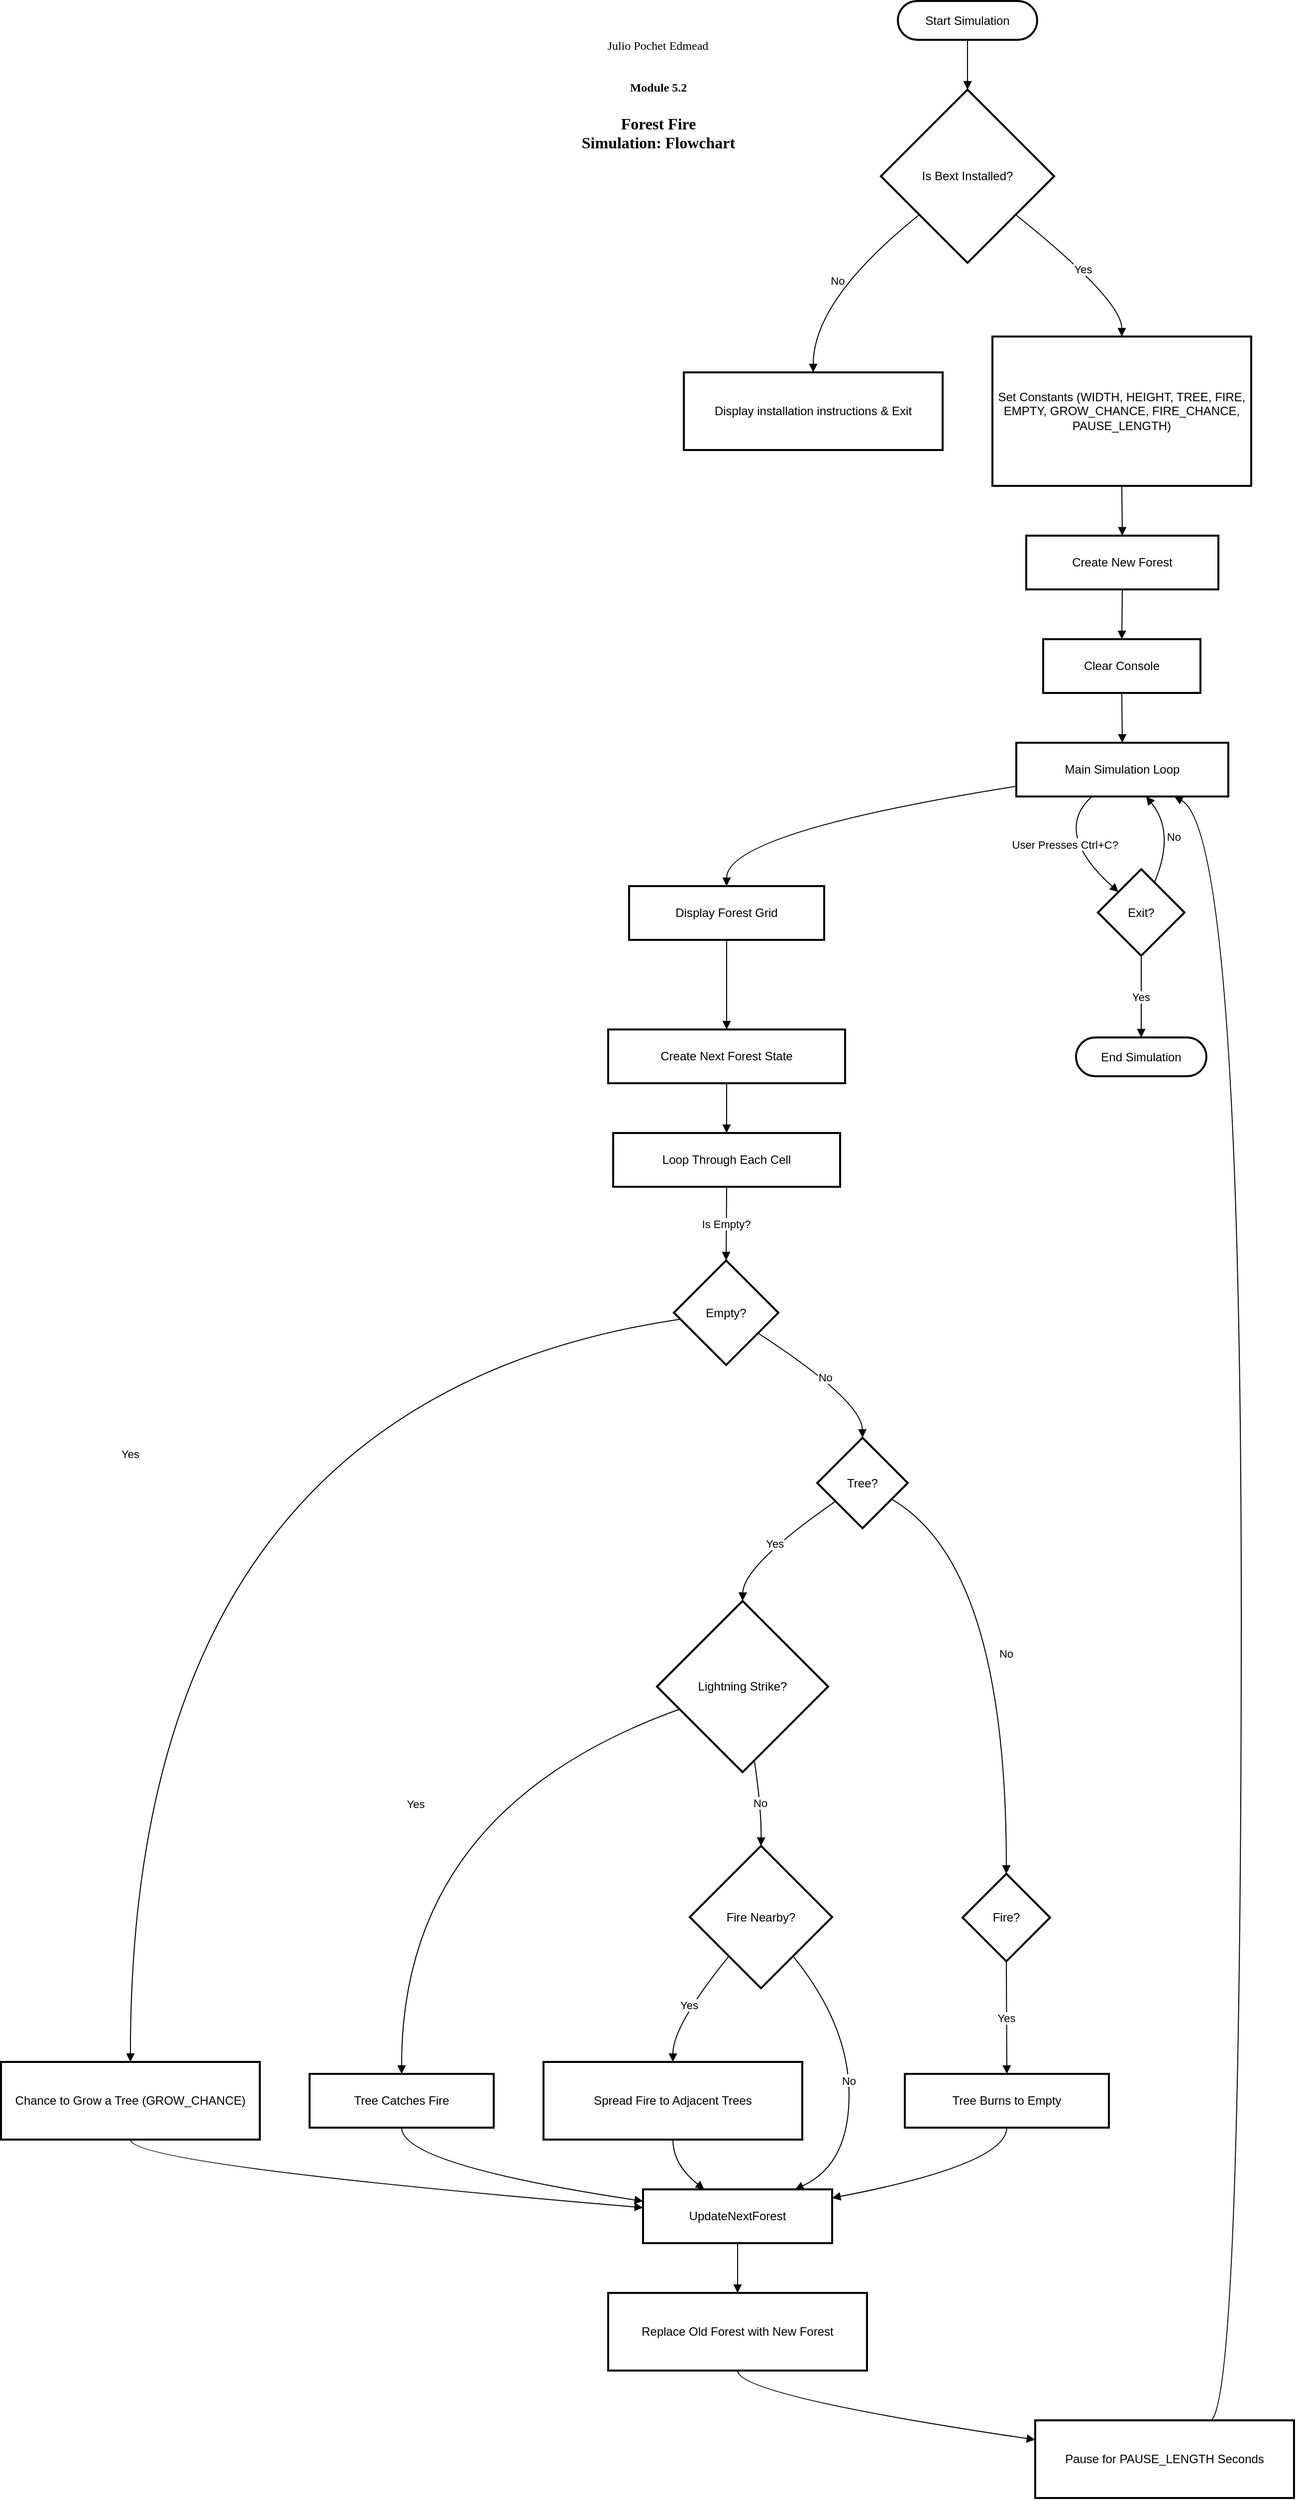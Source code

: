 <mxfile version="26.0.8">
  <diagram name="Page-1" id="M5w_tiqoEu-Er8kcB2RE">
    <mxGraphModel dx="2390" dy="1105" grid="1" gridSize="10" guides="1" tooltips="1" connect="1" arrows="1" fold="1" page="1" pageScale="1" pageWidth="1100" pageHeight="850" math="0" shadow="0">
      <root>
        <mxCell id="0" />
        <mxCell id="1" parent="0" />
        <mxCell id="KeG7oWH1lTcmquNV3ncV-1" value="Start Simulation" style="rounded=1;whiteSpace=wrap;arcSize=50;strokeWidth=2;" vertex="1" parent="1">
          <mxGeometry x="921" y="20" width="140" height="39" as="geometry" />
        </mxCell>
        <mxCell id="KeG7oWH1lTcmquNV3ncV-2" value="Is Bext Installed?" style="rhombus;strokeWidth=2;whiteSpace=wrap;" vertex="1" parent="1">
          <mxGeometry x="904" y="109" width="174" height="174" as="geometry" />
        </mxCell>
        <mxCell id="KeG7oWH1lTcmquNV3ncV-3" value="Display installation instructions &amp; Exit" style="whiteSpace=wrap;strokeWidth=2;" vertex="1" parent="1">
          <mxGeometry x="706" y="393" width="260" height="78" as="geometry" />
        </mxCell>
        <mxCell id="KeG7oWH1lTcmquNV3ncV-4" value="Set Constants (WIDTH, HEIGHT, TREE, FIRE, EMPTY, GROW_CHANCE, FIRE_CHANCE, PAUSE_LENGTH)" style="whiteSpace=wrap;strokeWidth=2;" vertex="1" parent="1">
          <mxGeometry x="1016" y="357" width="260" height="150" as="geometry" />
        </mxCell>
        <mxCell id="KeG7oWH1lTcmquNV3ncV-5" value="Create New Forest" style="whiteSpace=wrap;strokeWidth=2;" vertex="1" parent="1">
          <mxGeometry x="1050" y="557" width="193" height="54" as="geometry" />
        </mxCell>
        <mxCell id="KeG7oWH1lTcmquNV3ncV-6" value="Clear Console" style="whiteSpace=wrap;strokeWidth=2;" vertex="1" parent="1">
          <mxGeometry x="1067" y="661" width="158" height="54" as="geometry" />
        </mxCell>
        <mxCell id="KeG7oWH1lTcmquNV3ncV-7" value="Main Simulation Loop" style="whiteSpace=wrap;strokeWidth=2;" vertex="1" parent="1">
          <mxGeometry x="1040" y="765" width="213" height="54" as="geometry" />
        </mxCell>
        <mxCell id="KeG7oWH1lTcmquNV3ncV-8" value="Display Forest Grid" style="whiteSpace=wrap;strokeWidth=2;" vertex="1" parent="1">
          <mxGeometry x="651" y="909" width="196" height="54" as="geometry" />
        </mxCell>
        <mxCell id="KeG7oWH1lTcmquNV3ncV-9" value="Create Next Forest State" style="whiteSpace=wrap;strokeWidth=2;" vertex="1" parent="1">
          <mxGeometry x="630" y="1053" width="238" height="54" as="geometry" />
        </mxCell>
        <mxCell id="KeG7oWH1lTcmquNV3ncV-10" value="Loop Through Each Cell" style="whiteSpace=wrap;strokeWidth=2;" vertex="1" parent="1">
          <mxGeometry x="635" y="1157" width="228" height="54" as="geometry" />
        </mxCell>
        <mxCell id="KeG7oWH1lTcmquNV3ncV-11" value="Empty?" style="rhombus;strokeWidth=2;whiteSpace=wrap;" vertex="1" parent="1">
          <mxGeometry x="696" y="1285" width="105" height="105" as="geometry" />
        </mxCell>
        <mxCell id="KeG7oWH1lTcmquNV3ncV-12" value="Chance to Grow a Tree (GROW_CHANCE)" style="whiteSpace=wrap;strokeWidth=2;" vertex="1" parent="1">
          <mxGeometry x="20" y="2090" width="260" height="78" as="geometry" />
        </mxCell>
        <mxCell id="KeG7oWH1lTcmquNV3ncV-13" value="UpdateNextForest" style="whiteSpace=wrap;strokeWidth=2;" vertex="1" parent="1">
          <mxGeometry x="665" y="2218" width="190" height="54" as="geometry" />
        </mxCell>
        <mxCell id="KeG7oWH1lTcmquNV3ncV-14" value="Tree?" style="rhombus;strokeWidth=2;whiteSpace=wrap;" vertex="1" parent="1">
          <mxGeometry x="840" y="1463" width="91" height="91" as="geometry" />
        </mxCell>
        <mxCell id="KeG7oWH1lTcmquNV3ncV-15" value="Lightning Strike?" style="rhombus;strokeWidth=2;whiteSpace=wrap;" vertex="1" parent="1">
          <mxGeometry x="679" y="1627" width="172" height="172" as="geometry" />
        </mxCell>
        <mxCell id="KeG7oWH1lTcmquNV3ncV-16" value="Tree Catches Fire" style="whiteSpace=wrap;strokeWidth=2;" vertex="1" parent="1">
          <mxGeometry x="330" y="2102" width="185" height="54" as="geometry" />
        </mxCell>
        <mxCell id="KeG7oWH1lTcmquNV3ncV-17" value="Fire Nearby?" style="rhombus;strokeWidth=2;whiteSpace=wrap;" vertex="1" parent="1">
          <mxGeometry x="712" y="1873" width="143" height="143" as="geometry" />
        </mxCell>
        <mxCell id="KeG7oWH1lTcmquNV3ncV-18" value="Spread Fire to Adjacent Trees" style="whiteSpace=wrap;strokeWidth=2;" vertex="1" parent="1">
          <mxGeometry x="565" y="2090" width="260" height="78" as="geometry" />
        </mxCell>
        <mxCell id="KeG7oWH1lTcmquNV3ncV-19" value="Fire?" style="rhombus;strokeWidth=2;whiteSpace=wrap;" vertex="1" parent="1">
          <mxGeometry x="986" y="1901" width="88" height="88" as="geometry" />
        </mxCell>
        <mxCell id="KeG7oWH1lTcmquNV3ncV-20" value="Tree Burns to Empty" style="whiteSpace=wrap;strokeWidth=2;" vertex="1" parent="1">
          <mxGeometry x="928" y="2102" width="205" height="54" as="geometry" />
        </mxCell>
        <mxCell id="KeG7oWH1lTcmquNV3ncV-21" value="Replace Old Forest with New Forest" style="whiteSpace=wrap;strokeWidth=2;" vertex="1" parent="1">
          <mxGeometry x="630" y="2322" width="260" height="78" as="geometry" />
        </mxCell>
        <mxCell id="KeG7oWH1lTcmquNV3ncV-22" value="Pause for PAUSE_LENGTH Seconds" style="whiteSpace=wrap;strokeWidth=2;" vertex="1" parent="1">
          <mxGeometry x="1059" y="2450" width="260" height="78" as="geometry" />
        </mxCell>
        <mxCell id="KeG7oWH1lTcmquNV3ncV-23" value="Exit?" style="rhombus;strokeWidth=2;whiteSpace=wrap;" vertex="1" parent="1">
          <mxGeometry x="1122" y="892" width="87" height="87" as="geometry" />
        </mxCell>
        <mxCell id="KeG7oWH1lTcmquNV3ncV-24" value="End Simulation" style="rounded=1;whiteSpace=wrap;arcSize=50;strokeWidth=2;" vertex="1" parent="1">
          <mxGeometry x="1100" y="1061" width="131" height="39" as="geometry" />
        </mxCell>
        <mxCell id="KeG7oWH1lTcmquNV3ncV-25" value="" style="curved=1;startArrow=none;endArrow=block;exitX=0.5;exitY=1;entryX=0.5;entryY=0;rounded=0;" edge="1" parent="1" source="KeG7oWH1lTcmquNV3ncV-1" target="KeG7oWH1lTcmquNV3ncV-2">
          <mxGeometry relative="1" as="geometry">
            <Array as="points" />
          </mxGeometry>
        </mxCell>
        <mxCell id="KeG7oWH1lTcmquNV3ncV-26" value="No" style="curved=1;startArrow=none;endArrow=block;exitX=0;exitY=0.9;entryX=0.5;entryY=0;rounded=0;" edge="1" parent="1" source="KeG7oWH1lTcmquNV3ncV-2" target="KeG7oWH1lTcmquNV3ncV-3">
          <mxGeometry relative="1" as="geometry">
            <Array as="points">
              <mxPoint x="836" y="320" />
            </Array>
          </mxGeometry>
        </mxCell>
        <mxCell id="KeG7oWH1lTcmquNV3ncV-27" value="Yes" style="curved=1;startArrow=none;endArrow=block;exitX=1;exitY=0.9;entryX=0.5;entryY=0;rounded=0;" edge="1" parent="1" source="KeG7oWH1lTcmquNV3ncV-2" target="KeG7oWH1lTcmquNV3ncV-4">
          <mxGeometry relative="1" as="geometry">
            <Array as="points">
              <mxPoint x="1146" y="320" />
            </Array>
          </mxGeometry>
        </mxCell>
        <mxCell id="KeG7oWH1lTcmquNV3ncV-28" value="" style="curved=1;startArrow=none;endArrow=block;exitX=0.5;exitY=1;entryX=0.5;entryY=-0.01;rounded=0;" edge="1" parent="1" source="KeG7oWH1lTcmquNV3ncV-4" target="KeG7oWH1lTcmquNV3ncV-5">
          <mxGeometry relative="1" as="geometry">
            <Array as="points" />
          </mxGeometry>
        </mxCell>
        <mxCell id="KeG7oWH1lTcmquNV3ncV-29" value="" style="curved=1;startArrow=none;endArrow=block;exitX=0.5;exitY=0.99;entryX=0.5;entryY=-0.01;rounded=0;" edge="1" parent="1" source="KeG7oWH1lTcmquNV3ncV-5" target="KeG7oWH1lTcmquNV3ncV-6">
          <mxGeometry relative="1" as="geometry">
            <Array as="points" />
          </mxGeometry>
        </mxCell>
        <mxCell id="KeG7oWH1lTcmquNV3ncV-30" value="" style="curved=1;startArrow=none;endArrow=block;exitX=0.5;exitY=0.99;entryX=0.5;entryY=-0.01;rounded=0;" edge="1" parent="1" source="KeG7oWH1lTcmquNV3ncV-6" target="KeG7oWH1lTcmquNV3ncV-7">
          <mxGeometry relative="1" as="geometry">
            <Array as="points" />
          </mxGeometry>
        </mxCell>
        <mxCell id="KeG7oWH1lTcmquNV3ncV-31" value="" style="curved=1;startArrow=none;endArrow=block;exitX=0;exitY=0.81;entryX=0.5;entryY=0;rounded=0;" edge="1" parent="1" source="KeG7oWH1lTcmquNV3ncV-7" target="KeG7oWH1lTcmquNV3ncV-8">
          <mxGeometry relative="1" as="geometry">
            <Array as="points">
              <mxPoint x="749" y="855" />
            </Array>
          </mxGeometry>
        </mxCell>
        <mxCell id="KeG7oWH1lTcmquNV3ncV-32" value="" style="curved=1;startArrow=none;endArrow=block;exitX=0.5;exitY=1;entryX=0.5;entryY=0;rounded=0;" edge="1" parent="1" source="KeG7oWH1lTcmquNV3ncV-8" target="KeG7oWH1lTcmquNV3ncV-9">
          <mxGeometry relative="1" as="geometry">
            <Array as="points" />
          </mxGeometry>
        </mxCell>
        <mxCell id="KeG7oWH1lTcmquNV3ncV-33" value="" style="curved=1;startArrow=none;endArrow=block;exitX=0.5;exitY=1;entryX=0.5;entryY=0;rounded=0;" edge="1" parent="1" source="KeG7oWH1lTcmquNV3ncV-9" target="KeG7oWH1lTcmquNV3ncV-10">
          <mxGeometry relative="1" as="geometry">
            <Array as="points" />
          </mxGeometry>
        </mxCell>
        <mxCell id="KeG7oWH1lTcmquNV3ncV-34" value="Is Empty?" style="curved=1;startArrow=none;endArrow=block;exitX=0.5;exitY=1;entryX=0.5;entryY=0;rounded=0;" edge="1" parent="1" source="KeG7oWH1lTcmquNV3ncV-10" target="KeG7oWH1lTcmquNV3ncV-11">
          <mxGeometry relative="1" as="geometry">
            <Array as="points" />
          </mxGeometry>
        </mxCell>
        <mxCell id="KeG7oWH1lTcmquNV3ncV-35" value="Yes" style="curved=1;startArrow=none;endArrow=block;exitX=0;exitY=0.57;entryX=0.5;entryY=0;rounded=0;" edge="1" parent="1" source="KeG7oWH1lTcmquNV3ncV-11" target="KeG7oWH1lTcmquNV3ncV-12">
          <mxGeometry relative="1" as="geometry">
            <Array as="points">
              <mxPoint x="150" y="1426" />
            </Array>
          </mxGeometry>
        </mxCell>
        <mxCell id="KeG7oWH1lTcmquNV3ncV-36" value="" style="curved=1;startArrow=none;endArrow=block;exitX=0.5;exitY=1;entryX=0;entryY=0.34;rounded=0;" edge="1" parent="1" source="KeG7oWH1lTcmquNV3ncV-12" target="KeG7oWH1lTcmquNV3ncV-13">
          <mxGeometry relative="1" as="geometry">
            <Array as="points">
              <mxPoint x="150" y="2193" />
            </Array>
          </mxGeometry>
        </mxCell>
        <mxCell id="KeG7oWH1lTcmquNV3ncV-37" value="No" style="curved=1;startArrow=none;endArrow=block;exitX=1;exitY=0.82;entryX=0.5;entryY=0;rounded=0;" edge="1" parent="1" source="KeG7oWH1lTcmquNV3ncV-11" target="KeG7oWH1lTcmquNV3ncV-14">
          <mxGeometry relative="1" as="geometry">
            <Array as="points">
              <mxPoint x="885" y="1426" />
            </Array>
          </mxGeometry>
        </mxCell>
        <mxCell id="KeG7oWH1lTcmquNV3ncV-38" value="Yes" style="curved=1;startArrow=none;endArrow=block;exitX=0;exitY=0.84;entryX=0.5;entryY=0;rounded=0;" edge="1" parent="1" source="KeG7oWH1lTcmquNV3ncV-14" target="KeG7oWH1lTcmquNV3ncV-15">
          <mxGeometry relative="1" as="geometry">
            <Array as="points">
              <mxPoint x="766" y="1591" />
            </Array>
          </mxGeometry>
        </mxCell>
        <mxCell id="KeG7oWH1lTcmquNV3ncV-39" value="Yes" style="curved=1;startArrow=none;endArrow=block;exitX=0;exitY=0.68;entryX=0.5;entryY=-0.01;rounded=0;" edge="1" parent="1" source="KeG7oWH1lTcmquNV3ncV-15" target="KeG7oWH1lTcmquNV3ncV-16">
          <mxGeometry relative="1" as="geometry">
            <Array as="points">
              <mxPoint x="422" y="1836" />
            </Array>
          </mxGeometry>
        </mxCell>
        <mxCell id="KeG7oWH1lTcmquNV3ncV-40" value="" style="curved=1;startArrow=none;endArrow=block;exitX=0.5;exitY=0.99;entryX=0;entryY=0.22;rounded=0;" edge="1" parent="1" source="KeG7oWH1lTcmquNV3ncV-16" target="KeG7oWH1lTcmquNV3ncV-13">
          <mxGeometry relative="1" as="geometry">
            <Array as="points">
              <mxPoint x="422" y="2193" />
            </Array>
          </mxGeometry>
        </mxCell>
        <mxCell id="KeG7oWH1lTcmquNV3ncV-41" value="No" style="curved=1;startArrow=none;endArrow=block;exitX=0.58;exitY=1;entryX=0.5;entryY=0;rounded=0;" edge="1" parent="1" source="KeG7oWH1lTcmquNV3ncV-15" target="KeG7oWH1lTcmquNV3ncV-17">
          <mxGeometry relative="1" as="geometry">
            <Array as="points">
              <mxPoint x="784" y="1836" />
            </Array>
          </mxGeometry>
        </mxCell>
        <mxCell id="KeG7oWH1lTcmquNV3ncV-42" value="Yes" style="curved=1;startArrow=none;endArrow=block;exitX=0.09;exitY=1;entryX=0.5;entryY=0;rounded=0;" edge="1" parent="1" source="KeG7oWH1lTcmquNV3ncV-17" target="KeG7oWH1lTcmquNV3ncV-18">
          <mxGeometry relative="1" as="geometry">
            <Array as="points">
              <mxPoint x="695" y="2053" />
            </Array>
          </mxGeometry>
        </mxCell>
        <mxCell id="KeG7oWH1lTcmquNV3ncV-43" value="" style="curved=1;startArrow=none;endArrow=block;exitX=0.5;exitY=1;entryX=0.32;entryY=-0.01;rounded=0;" edge="1" parent="1" source="KeG7oWH1lTcmquNV3ncV-18" target="KeG7oWH1lTcmquNV3ncV-13">
          <mxGeometry relative="1" as="geometry">
            <Array as="points">
              <mxPoint x="695" y="2193" />
            </Array>
          </mxGeometry>
        </mxCell>
        <mxCell id="KeG7oWH1lTcmquNV3ncV-44" value="No" style="curved=1;startArrow=none;endArrow=block;exitX=0.91;exitY=1;entryX=0.81;entryY=-0.01;rounded=0;" edge="1" parent="1" source="KeG7oWH1lTcmquNV3ncV-17" target="KeG7oWH1lTcmquNV3ncV-13">
          <mxGeometry relative="1" as="geometry">
            <Array as="points">
              <mxPoint x="872" y="2053" />
              <mxPoint x="872" y="2193" />
            </Array>
          </mxGeometry>
        </mxCell>
        <mxCell id="KeG7oWH1lTcmquNV3ncV-45" value="No" style="curved=1;startArrow=none;endArrow=block;exitX=1;exitY=0.78;entryX=0.5;entryY=0;rounded=0;" edge="1" parent="1" source="KeG7oWH1lTcmquNV3ncV-14" target="KeG7oWH1lTcmquNV3ncV-19">
          <mxGeometry relative="1" as="geometry">
            <Array as="points">
              <mxPoint x="1030" y="1591" />
            </Array>
          </mxGeometry>
        </mxCell>
        <mxCell id="KeG7oWH1lTcmquNV3ncV-46" value="Yes" style="curved=1;startArrow=none;endArrow=block;exitX=0.5;exitY=1;entryX=0.5;entryY=-0.01;rounded=0;" edge="1" parent="1" source="KeG7oWH1lTcmquNV3ncV-19" target="KeG7oWH1lTcmquNV3ncV-20">
          <mxGeometry relative="1" as="geometry">
            <Array as="points" />
          </mxGeometry>
        </mxCell>
        <mxCell id="KeG7oWH1lTcmquNV3ncV-47" value="" style="curved=1;startArrow=none;endArrow=block;exitX=0.5;exitY=0.99;entryX=1;entryY=0.16;rounded=0;" edge="1" parent="1" source="KeG7oWH1lTcmquNV3ncV-20" target="KeG7oWH1lTcmquNV3ncV-13">
          <mxGeometry relative="1" as="geometry">
            <Array as="points">
              <mxPoint x="1030" y="2193" />
            </Array>
          </mxGeometry>
        </mxCell>
        <mxCell id="KeG7oWH1lTcmquNV3ncV-48" value="" style="curved=1;startArrow=none;endArrow=block;exitX=0.5;exitY=0.99;entryX=0.5;entryY=0;rounded=0;" edge="1" parent="1" source="KeG7oWH1lTcmquNV3ncV-13" target="KeG7oWH1lTcmquNV3ncV-21">
          <mxGeometry relative="1" as="geometry">
            <Array as="points" />
          </mxGeometry>
        </mxCell>
        <mxCell id="KeG7oWH1lTcmquNV3ncV-49" value="" style="curved=1;startArrow=none;endArrow=block;exitX=0.5;exitY=1;entryX=0;entryY=0.25;rounded=0;" edge="1" parent="1" source="KeG7oWH1lTcmquNV3ncV-21" target="KeG7oWH1lTcmquNV3ncV-22">
          <mxGeometry relative="1" as="geometry">
            <Array as="points">
              <mxPoint x="760" y="2425" />
            </Array>
          </mxGeometry>
        </mxCell>
        <mxCell id="KeG7oWH1lTcmquNV3ncV-50" value="" style="curved=1;startArrow=none;endArrow=block;exitX=0.68;exitY=0;entryX=0.74;entryY=0.99;rounded=0;" edge="1" parent="1" source="KeG7oWH1lTcmquNV3ncV-22" target="KeG7oWH1lTcmquNV3ncV-7">
          <mxGeometry relative="1" as="geometry">
            <Array as="points">
              <mxPoint x="1266" y="2425" />
              <mxPoint x="1266" y="855" />
            </Array>
          </mxGeometry>
        </mxCell>
        <mxCell id="KeG7oWH1lTcmquNV3ncV-51" value="User Presses Ctrl+C?" style="curved=1;startArrow=none;endArrow=block;exitX=0.36;exitY=0.99;entryX=0;entryY=0.05;rounded=0;" edge="1" parent="1" source="KeG7oWH1lTcmquNV3ncV-7" target="KeG7oWH1lTcmquNV3ncV-23">
          <mxGeometry relative="1" as="geometry">
            <Array as="points">
              <mxPoint x="1076" y="855" />
            </Array>
          </mxGeometry>
        </mxCell>
        <mxCell id="KeG7oWH1lTcmquNV3ncV-52" value="No" style="curved=1;startArrow=none;endArrow=block;exitX=0.72;exitY=0;entryX=0.61;entryY=0.99;rounded=0;" edge="1" parent="1" source="KeG7oWH1lTcmquNV3ncV-23" target="KeG7oWH1lTcmquNV3ncV-7">
          <mxGeometry relative="1" as="geometry">
            <Array as="points">
              <mxPoint x="1200" y="855" />
            </Array>
          </mxGeometry>
        </mxCell>
        <mxCell id="KeG7oWH1lTcmquNV3ncV-53" value="Yes" style="curved=1;startArrow=none;endArrow=block;exitX=0.5;exitY=1.01;entryX=0.5;entryY=-0.01;rounded=0;" edge="1" parent="1" source="KeG7oWH1lTcmquNV3ncV-23" target="KeG7oWH1lTcmquNV3ncV-24">
          <mxGeometry relative="1" as="geometry">
            <Array as="points" />
          </mxGeometry>
        </mxCell>
        <mxCell id="KeG7oWH1lTcmquNV3ncV-54" value="&lt;font face=&quot;Comic Sans MS&quot; style=&quot;font-size: 12px;&quot;&gt;&lt;b&gt;&lt;font&gt;Module 5.2&lt;br&gt;&lt;/font&gt;&lt;/b&gt;&lt;/font&gt;&lt;h6 id=&quot;anonymous_element_21&quot;&gt;&lt;font face=&quot;Comic Sans MS&quot; size=&quot;3&quot;&gt;Forest Fire Simulation: Flowchart&lt;/font&gt;&lt;/h6&gt;" style="text;html=1;align=center;verticalAlign=middle;whiteSpace=wrap;rounded=0;" vertex="1" parent="1">
          <mxGeometry x="600.5" y="80" width="159" height="130" as="geometry" />
        </mxCell>
        <mxCell id="KeG7oWH1lTcmquNV3ncV-55" value="&lt;font face=&quot;Comic Sans MS&quot; style=&quot;font-size: 12px;&quot;&gt;Julio Pochet Edmead&lt;/font&gt;" style="text;html=1;align=center;verticalAlign=middle;whiteSpace=wrap;rounded=0;" vertex="1" parent="1">
          <mxGeometry x="620" y="50" width="120" height="30" as="geometry" />
        </mxCell>
      </root>
    </mxGraphModel>
  </diagram>
</mxfile>

